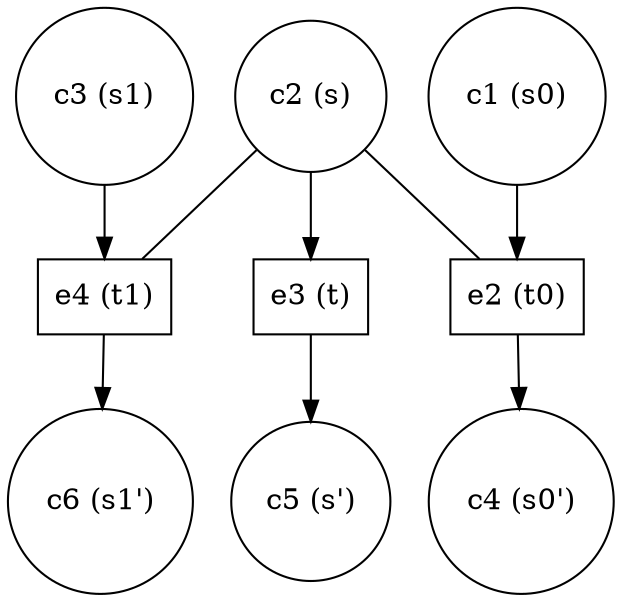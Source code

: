 digraph PetriNet {
// Places
p6 [shape=circle label="c6 (s1')"];
p3 [shape=circle label="c3 (s1)"];
p5 [shape=circle label="c5 (s')"];
p1 [shape=circle label="c1 (s0)"];
p4 [shape=circle label="c4 (s0')"];
p2 [shape=circle label="c2 (s)"];
// Transitions
t3 [shape=box label="e3 (t)"];
t4 [shape=box label="e4 (t1)"];
t2 [shape=box label="e2 (t0)"];
// Edges
p3 -> t4;
p1 -> t2;
p2 -> t3;
t3 -> p5;
t4 -> p6;
p2 -> t4 [dir=none];
t2 -> p4;
p2 -> t2 [dir=none];
}
